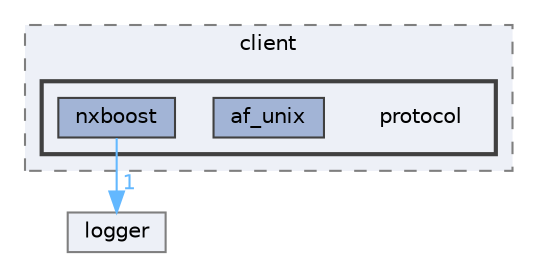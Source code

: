 digraph "include/nexilis/client/protocol"
{
 // LATEX_PDF_SIZE
  bgcolor="transparent";
  edge [fontname=Helvetica,fontsize=10,labelfontname=Helvetica,labelfontsize=10];
  node [fontname=Helvetica,fontsize=10,shape=box,height=0.2,width=0.4];
  compound=true
  subgraph clusterdir_41b4afa804f6b67e6e5fb65233e839c3 {
    graph [ bgcolor="#edf0f7", pencolor="grey50", label="client", fontname=Helvetica,fontsize=10 style="filled,dashed", URL="dir_41b4afa804f6b67e6e5fb65233e839c3.html",tooltip=""]
  subgraph clusterdir_c2b3a8bdbe3df8491fc81b9aaddbfad5 {
    graph [ bgcolor="#edf0f7", pencolor="grey25", label="", fontname=Helvetica,fontsize=10 style="filled,bold", URL="dir_c2b3a8bdbe3df8491fc81b9aaddbfad5.html",tooltip=""]
    dir_c2b3a8bdbe3df8491fc81b9aaddbfad5 [shape=plaintext, label="protocol"];
  dir_01293aeeb6dde04c9b993212a3e4f620 [label="af_unix", fillcolor="#a2b4d6", color="grey25", style="filled", URL="dir_01293aeeb6dde04c9b993212a3e4f620.html",tooltip=""];
  dir_1ad8d9257ee4b011676ae0034ce98093 [label="nxboost", fillcolor="#a2b4d6", color="grey25", style="filled", URL="dir_1ad8d9257ee4b011676ae0034ce98093.html",tooltip=""];
  }
  }
  dir_7f4f97cb3d79151aad44ab9a6f825ab9 [label="logger", fillcolor="#edf0f7", color="grey50", style="filled", URL="dir_7f4f97cb3d79151aad44ab9a6f825ab9.html",tooltip=""];
  dir_1ad8d9257ee4b011676ae0034ce98093->dir_7f4f97cb3d79151aad44ab9a6f825ab9 [headlabel="1", labeldistance=1.5 headhref="dir_000022_000014.html" href="dir_000022_000014.html" color="steelblue1" fontcolor="steelblue1"];
}
